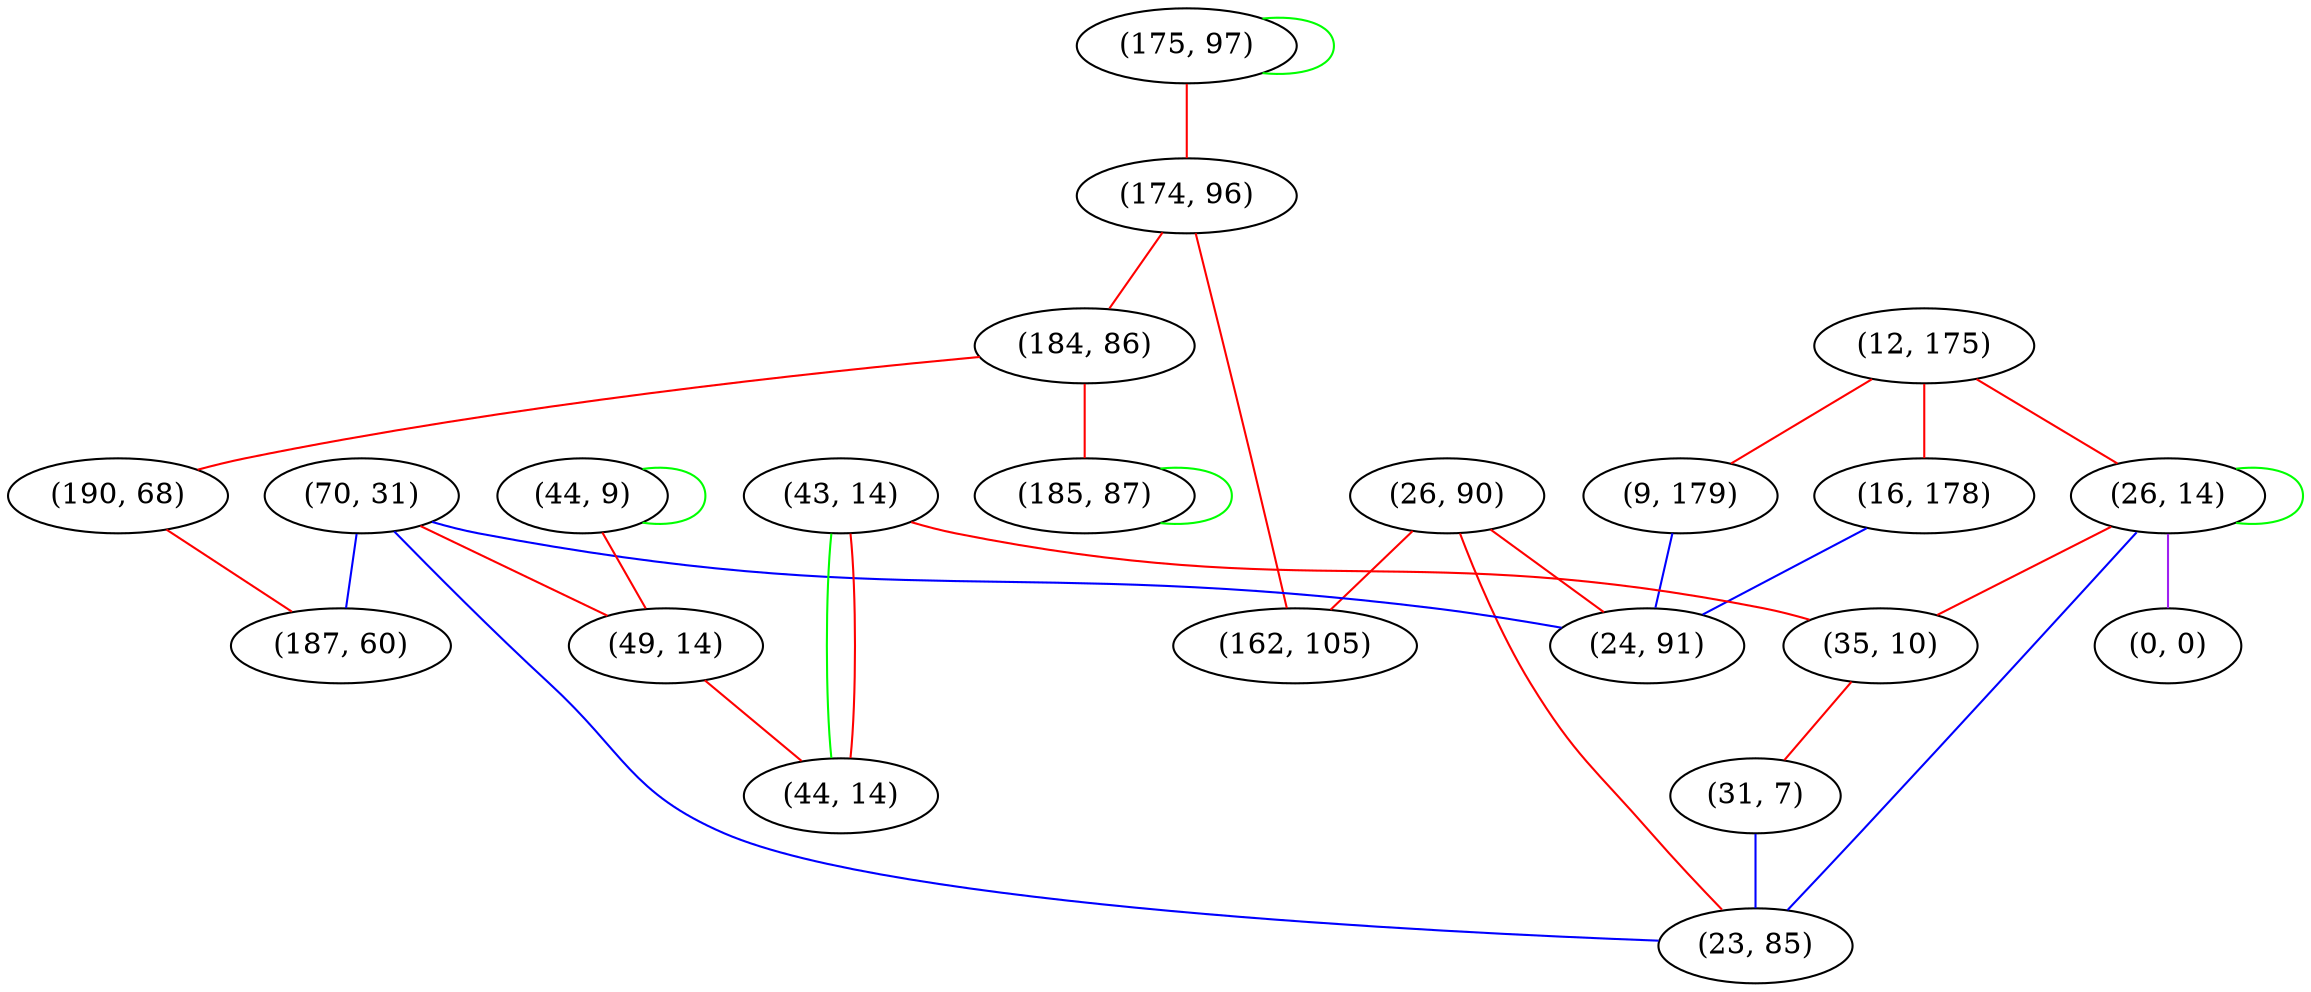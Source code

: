 graph "" {
"(12, 175)";
"(26, 14)";
"(26, 90)";
"(175, 97)";
"(174, 96)";
"(9, 179)";
"(16, 178)";
"(162, 105)";
"(70, 31)";
"(43, 14)";
"(44, 9)";
"(0, 0)";
"(35, 10)";
"(184, 86)";
"(49, 14)";
"(44, 14)";
"(31, 7)";
"(24, 91)";
"(23, 85)";
"(190, 68)";
"(187, 60)";
"(185, 87)";
"(12, 175)" -- "(26, 14)"  [color=red, key=0, weight=1];
"(12, 175)" -- "(9, 179)"  [color=red, key=0, weight=1];
"(12, 175)" -- "(16, 178)"  [color=red, key=0, weight=1];
"(26, 14)" -- "(26, 14)"  [color=green, key=0, weight=2];
"(26, 14)" -- "(35, 10)"  [color=red, key=0, weight=1];
"(26, 14)" -- "(0, 0)"  [color=purple, key=0, weight=4];
"(26, 14)" -- "(23, 85)"  [color=blue, key=0, weight=3];
"(26, 90)" -- "(24, 91)"  [color=red, key=0, weight=1];
"(26, 90)" -- "(23, 85)"  [color=red, key=0, weight=1];
"(26, 90)" -- "(162, 105)"  [color=red, key=0, weight=1];
"(175, 97)" -- "(174, 96)"  [color=red, key=0, weight=1];
"(175, 97)" -- "(175, 97)"  [color=green, key=0, weight=2];
"(174, 96)" -- "(184, 86)"  [color=red, key=0, weight=1];
"(174, 96)" -- "(162, 105)"  [color=red, key=0, weight=1];
"(9, 179)" -- "(24, 91)"  [color=blue, key=0, weight=3];
"(16, 178)" -- "(24, 91)"  [color=blue, key=0, weight=3];
"(70, 31)" -- "(187, 60)"  [color=blue, key=0, weight=3];
"(70, 31)" -- "(24, 91)"  [color=blue, key=0, weight=3];
"(70, 31)" -- "(23, 85)"  [color=blue, key=0, weight=3];
"(70, 31)" -- "(49, 14)"  [color=red, key=0, weight=1];
"(43, 14)" -- "(35, 10)"  [color=red, key=0, weight=1];
"(43, 14)" -- "(44, 14)"  [color=green, key=0, weight=2];
"(43, 14)" -- "(44, 14)"  [color=red, key=1, weight=1];
"(44, 9)" -- "(44, 9)"  [color=green, key=0, weight=2];
"(44, 9)" -- "(49, 14)"  [color=red, key=0, weight=1];
"(35, 10)" -- "(31, 7)"  [color=red, key=0, weight=1];
"(184, 86)" -- "(190, 68)"  [color=red, key=0, weight=1];
"(184, 86)" -- "(185, 87)"  [color=red, key=0, weight=1];
"(49, 14)" -- "(44, 14)"  [color=red, key=0, weight=1];
"(31, 7)" -- "(23, 85)"  [color=blue, key=0, weight=3];
"(190, 68)" -- "(187, 60)"  [color=red, key=0, weight=1];
"(185, 87)" -- "(185, 87)"  [color=green, key=0, weight=2];
}
